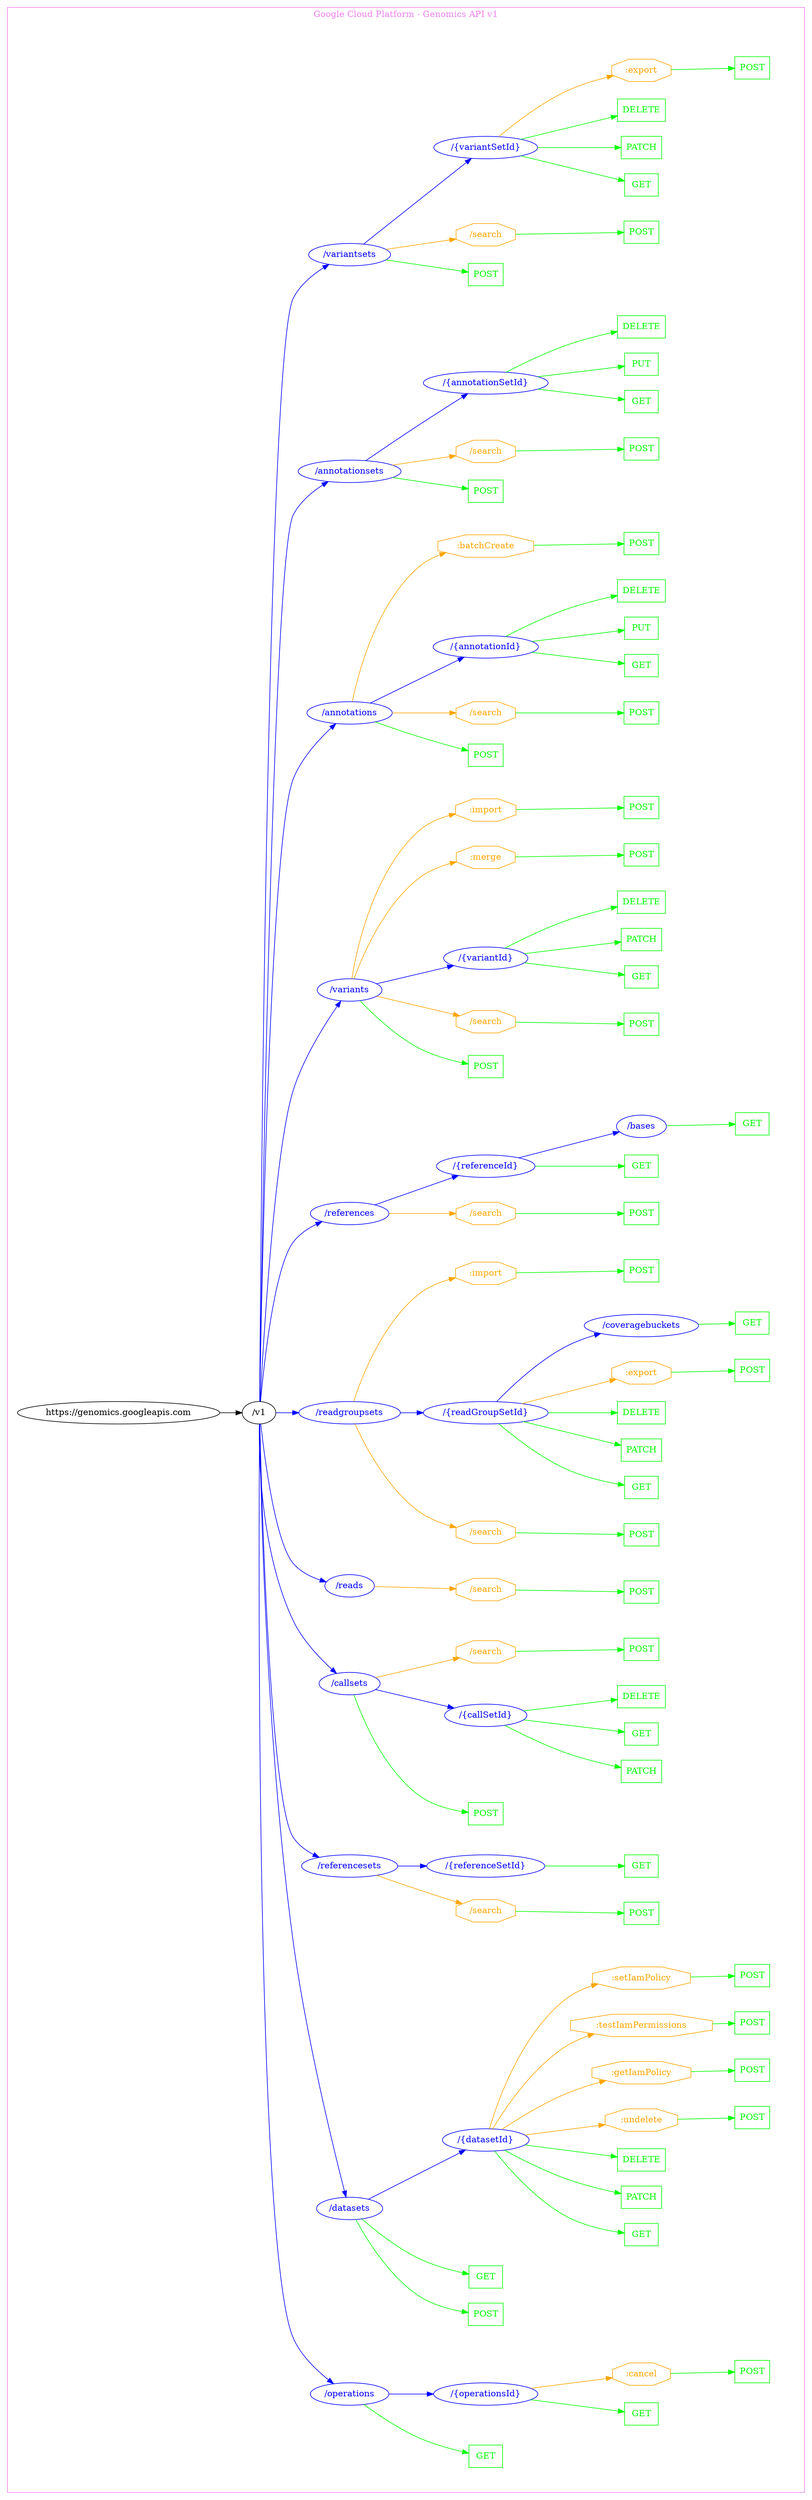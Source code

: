 digraph Cloud_Computing_REST_API {
rankdir="LR";
subgraph cluster_0 {
label="Google Cloud Platform - Genomics API v1"
color=violet
fontcolor=violet
subgraph cluster_1 {
label=""
color=white
fontcolor=white
node1 [label="https://genomics.googleapis.com", shape="ellipse", color="black", fontcolor="black"]
node1 -> node2 [color="black", fontcolor="black"]
subgraph cluster_2 {
label=""
color=white
fontcolor=white
node2 [label="/v1", shape="ellipse", color="black", fontcolor="black"]
node2 -> node3 [color="blue", fontcolor="blue"]
subgraph cluster_3 {
label=""
color=white
fontcolor=white
node3 [label="/operations", shape="ellipse", color="blue", fontcolor="blue"]
node3 -> node4 [color="green", fontcolor="green"]
subgraph cluster_4 {
label=""
color=white
fontcolor=white
node4 [label="GET", shape="box", color="green", fontcolor="green"]
}
node3 -> node5 [color="blue", fontcolor="blue"]
subgraph cluster_5 {
label=""
color=white
fontcolor=white
node5 [label="/{operationsId}", shape="ellipse", color="blue", fontcolor="blue"]
node5 -> node6 [color="green", fontcolor="green"]
subgraph cluster_6 {
label=""
color=white
fontcolor=white
node6 [label="GET", shape="box", color="green", fontcolor="green"]
}
node5 -> node7 [color="orange", fontcolor="orange"]
subgraph cluster_7 {
label=""
color=white
fontcolor=white
node7 [label=":cancel", shape="octagon", color="orange", fontcolor="orange"]
node7 -> node8 [color="green", fontcolor="green"]
subgraph cluster_8 {
label=""
color=white
fontcolor=white
node8 [label="POST", shape="box", color="green", fontcolor="green"]
}
}
}
}
node2 -> node9 [color="blue", fontcolor="blue"]
subgraph cluster_9 {
label=""
color=white
fontcolor=white
node9 [label="/datasets", shape="ellipse", color="blue", fontcolor="blue"]
node9 -> node10 [color="green", fontcolor="green"]
subgraph cluster_10 {
label=""
color=white
fontcolor=white
node10 [label="POST", shape="box", color="green", fontcolor="green"]
}
node9 -> node11 [color="green", fontcolor="green"]
subgraph cluster_11 {
label=""
color=white
fontcolor=white
node11 [label="GET", shape="box", color="green", fontcolor="green"]
}
node9 -> node12 [color="blue", fontcolor="blue"]
subgraph cluster_12 {
label=""
color=white
fontcolor=white
node12 [label="/{datasetId}", shape="ellipse", color="blue", fontcolor="blue"]
node12 -> node13 [color="green", fontcolor="green"]
subgraph cluster_13 {
label=""
color=white
fontcolor=white
node13 [label="GET", shape="box", color="green", fontcolor="green"]
}
node12 -> node14 [color="green", fontcolor="green"]
subgraph cluster_14 {
label=""
color=white
fontcolor=white
node14 [label="PATCH", shape="box", color="green", fontcolor="green"]
}
node12 -> node15 [color="green", fontcolor="green"]
subgraph cluster_15 {
label=""
color=white
fontcolor=white
node15 [label="DELETE", shape="box", color="green", fontcolor="green"]
}
node12 -> node16 [color="orange", fontcolor="orange"]
subgraph cluster_16 {
label=""
color=white
fontcolor=white
node16 [label=":undelete", shape="octagon", color="orange", fontcolor="orange"]
node16 -> node17 [color="green", fontcolor="green"]
subgraph cluster_17 {
label=""
color=white
fontcolor=white
node17 [label="POST", shape="box", color="green", fontcolor="green"]
}
}
node12 -> node18 [color="orange", fontcolor="orange"]
subgraph cluster_18 {
label=""
color=white
fontcolor=white
node18 [label=":getIamPolicy", shape="octagon", color="orange", fontcolor="orange"]
node18 -> node19 [color="green", fontcolor="green"]
subgraph cluster_19 {
label=""
color=white
fontcolor=white
node19 [label="POST", shape="box", color="green", fontcolor="green"]
}
}
node12 -> node20 [color="orange", fontcolor="orange"]
subgraph cluster_20 {
label=""
color=white
fontcolor=white
node20 [label=":testIamPermissions", shape="octagon", color="orange", fontcolor="orange"]
node20 -> node21 [color="green", fontcolor="green"]
subgraph cluster_21 {
label=""
color=white
fontcolor=white
node21 [label="POST", shape="box", color="green", fontcolor="green"]
}
}
node12 -> node22 [color="orange", fontcolor="orange"]
subgraph cluster_22 {
label=""
color=white
fontcolor=white
node22 [label=":setIamPolicy", shape="octagon", color="orange", fontcolor="orange"]
node22 -> node23 [color="green", fontcolor="green"]
subgraph cluster_23 {
label=""
color=white
fontcolor=white
node23 [label="POST", shape="box", color="green", fontcolor="green"]
}
}
}
}
node2 -> node24 [color="blue", fontcolor="blue"]
subgraph cluster_24 {
label=""
color=white
fontcolor=white
node24 [label="/referencesets", shape="ellipse", color="blue", fontcolor="blue"]
node24 -> node25 [color="orange", fontcolor="orange"]
subgraph cluster_25 {
label=""
color=white
fontcolor=white
node25 [label="/search", shape="octagon", color="orange", fontcolor="orange"]
node25 -> node26 [color="green", fontcolor="green"]
subgraph cluster_26 {
label=""
color=white
fontcolor=white
node26 [label="POST", shape="box", color="green", fontcolor="green"]
}
}
node24 -> node27 [color="blue", fontcolor="blue"]
subgraph cluster_27 {
label=""
color=white
fontcolor=white
node27 [label="/{referenceSetId}", shape="ellipse", color="blue", fontcolor="blue"]
node27 -> node28 [color="green", fontcolor="green"]
subgraph cluster_28 {
label=""
color=white
fontcolor=white
node28 [label="GET", shape="box", color="green", fontcolor="green"]
}
}
}
node2 -> node29 [color="blue", fontcolor="blue"]
subgraph cluster_29 {
label=""
color=white
fontcolor=white
node29 [label="/callsets", shape="ellipse", color="blue", fontcolor="blue"]
node29 -> node30 [color="green", fontcolor="green"]
subgraph cluster_30 {
label=""
color=white
fontcolor=white
node30 [label="POST", shape="box", color="green", fontcolor="green"]
}
node29 -> node31 [color="blue", fontcolor="blue"]
subgraph cluster_31 {
label=""
color=white
fontcolor=white
node31 [label="/{callSetId}", shape="ellipse", color="blue", fontcolor="blue"]
node31 -> node32 [color="green", fontcolor="green"]
subgraph cluster_32 {
label=""
color=white
fontcolor=white
node32 [label="PATCH", shape="box", color="green", fontcolor="green"]
}
node31 -> node33 [color="green", fontcolor="green"]
subgraph cluster_33 {
label=""
color=white
fontcolor=white
node33 [label="GET", shape="box", color="green", fontcolor="green"]
}
node31 -> node34 [color="green", fontcolor="green"]
subgraph cluster_34 {
label=""
color=white
fontcolor=white
node34 [label="DELETE", shape="box", color="green", fontcolor="green"]
}
}
node29 -> node35 [color="orange", fontcolor="orange"]
subgraph cluster_35 {
label=""
color=white
fontcolor=white
node35 [label="/search", shape="octagon", color="orange", fontcolor="orange"]
node35 -> node36 [color="green", fontcolor="green"]
subgraph cluster_36 {
label=""
color=white
fontcolor=white
node36 [label="POST", shape="box", color="green", fontcolor="green"]
}
}
}
node2 -> node37 [color="blue", fontcolor="blue"]
subgraph cluster_37 {
label=""
color=white
fontcolor=white
node37 [label="/reads", shape="ellipse", color="blue", fontcolor="blue"]
node37 -> node38 [color="orange", fontcolor="orange"]
subgraph cluster_38 {
label=""
color=white
fontcolor=white
node38 [label="/search", shape="octagon", color="orange", fontcolor="orange"]
node38 -> node39 [color="green", fontcolor="green"]
subgraph cluster_39 {
label=""
color=white
fontcolor=white
node39 [label="POST", shape="box", color="green", fontcolor="green"]
}
}
}
node2 -> node40 [color="blue", fontcolor="blue"]
subgraph cluster_40 {
label=""
color=white
fontcolor=white
node40 [label="/readgroupsets", shape="ellipse", color="blue", fontcolor="blue"]
node40 -> node41 [color="orange", fontcolor="orange"]
subgraph cluster_41 {
label=""
color=white
fontcolor=white
node41 [label="/search", shape="octagon", color="orange", fontcolor="orange"]
node41 -> node42 [color="green", fontcolor="green"]
subgraph cluster_42 {
label=""
color=white
fontcolor=white
node42 [label="POST", shape="box", color="green", fontcolor="green"]
}
}
node40 -> node43 [color="blue", fontcolor="blue"]
subgraph cluster_43 {
label=""
color=white
fontcolor=white
node43 [label="/{readGroupSetId}", shape="ellipse", color="blue", fontcolor="blue"]
node43 -> node44 [color="green", fontcolor="green"]
subgraph cluster_44 {
label=""
color=white
fontcolor=white
node44 [label="GET", shape="box", color="green", fontcolor="green"]
}
node43 -> node45 [color="green", fontcolor="green"]
subgraph cluster_45 {
label=""
color=white
fontcolor=white
node45 [label="PATCH", shape="box", color="green", fontcolor="green"]
}
node43 -> node46 [color="green", fontcolor="green"]
subgraph cluster_46 {
label=""
color=white
fontcolor=white
node46 [label="DELETE", shape="box", color="green", fontcolor="green"]
}
node43 -> node47 [color="orange", fontcolor="orange"]
subgraph cluster_47 {
label=""
color=white
fontcolor=white
node47 [label=":export", shape="octagon", color="orange", fontcolor="orange"]
node47 -> node48 [color="green", fontcolor="green"]
subgraph cluster_48 {
label=""
color=white
fontcolor=white
node48 [label="POST", shape="box", color="green", fontcolor="green"]
}
}
node43 -> node49 [color="blue", fontcolor="blue"]
subgraph cluster_49 {
label=""
color=white
fontcolor=white
node49 [label="/coveragebuckets", shape="ellipse", color="blue", fontcolor="blue"]
node49 -> node50 [color="green", fontcolor="green"]
subgraph cluster_50 {
label=""
color=white
fontcolor=white
node50 [label="GET", shape="box", color="green", fontcolor="green"]
}
}
}
node40 -> node51 [color="orange", fontcolor="orange"]
subgraph cluster_51 {
label=""
color=white
fontcolor=white
node51 [label=":import", shape="octagon", color="orange", fontcolor="orange"]
node51 -> node52 [color="green", fontcolor="green"]
subgraph cluster_52 {
label=""
color=white
fontcolor=white
node52 [label="POST", shape="box", color="green", fontcolor="green"]
}
}
}
node2 -> node53 [color="blue", fontcolor="blue"]
subgraph cluster_53 {
label=""
color=white
fontcolor=white
node53 [label="/references", shape="ellipse", color="blue", fontcolor="blue"]
node53 -> node54 [color="orange", fontcolor="orange"]
subgraph cluster_54 {
label=""
color=white
fontcolor=white
node54 [label="/search", shape="octagon", color="orange", fontcolor="orange"]
node54 -> node55 [color="green", fontcolor="green"]
subgraph cluster_55 {
label=""
color=white
fontcolor=white
node55 [label="POST", shape="box", color="green", fontcolor="green"]
}
}
node53 -> node56 [color="blue", fontcolor="blue"]
subgraph cluster_56 {
label=""
color=white
fontcolor=white
node56 [label="/{referenceId}", shape="ellipse", color="blue", fontcolor="blue"]
node56 -> node57 [color="green", fontcolor="green"]
subgraph cluster_57 {
label=""
color=white
fontcolor=white
node57 [label="GET", shape="box", color="green", fontcolor="green"]
}
node56 -> node58 [color="blue", fontcolor="blue"]
subgraph cluster_58 {
label=""
color=white
fontcolor=white
node58 [label="/bases", shape="ellipse", color="blue", fontcolor="blue"]
node58 -> node59 [color="green", fontcolor="green"]
subgraph cluster_59 {
label=""
color=white
fontcolor=white
node59 [label="GET", shape="box", color="green", fontcolor="green"]
}
}
}
}
node2 -> node60 [color="blue", fontcolor="blue"]
subgraph cluster_60 {
label=""
color=white
fontcolor=white
node60 [label="/variants", shape="ellipse", color="blue", fontcolor="blue"]
node60 -> node61 [color="green", fontcolor="green"]
subgraph cluster_61 {
label=""
color=white
fontcolor=white
node61 [label="POST", shape="box", color="green", fontcolor="green"]
}
node60 -> node62 [color="orange", fontcolor="orange"]
subgraph cluster_62 {
label=""
color=white
fontcolor=white
node62 [label="/search", shape="octagon", color="orange", fontcolor="orange"]
node62 -> node63 [color="green", fontcolor="green"]
subgraph cluster_63 {
label=""
color=white
fontcolor=white
node63 [label="POST", shape="box", color="green", fontcolor="green"]
}
}
node60 -> node64 [color="blue", fontcolor="blue"]
subgraph cluster_64 {
label=""
color=white
fontcolor=white
node64 [label="/{variantId}", shape="ellipse", color="blue", fontcolor="blue"]
node64 -> node65 [color="green", fontcolor="green"]
subgraph cluster_65 {
label=""
color=white
fontcolor=white
node65 [label="GET", shape="box", color="green", fontcolor="green"]
}
node64 -> node66 [color="green", fontcolor="green"]
subgraph cluster_66 {
label=""
color=white
fontcolor=white
node66 [label="PATCH", shape="box", color="green", fontcolor="green"]
}
node64 -> node67 [color="green", fontcolor="green"]
subgraph cluster_67 {
label=""
color=white
fontcolor=white
node67 [label="DELETE", shape="box", color="green", fontcolor="green"]
}
}
node60 -> node68 [color="orange", fontcolor="orange"]
subgraph cluster_68 {
label=""
color=white
fontcolor=white
node68 [label=":merge", shape="octagon", color="orange", fontcolor="orange"]
node68 -> node69 [color="green", fontcolor="green"]
subgraph cluster_69 {
label=""
color=white
fontcolor=white
node69 [label="POST", shape="box", color="green", fontcolor="green"]
}
}
node60 -> node70 [color="orange", fontcolor="orange"]
subgraph cluster_70 {
label=""
color=white
fontcolor=white
node70 [label=":import", shape="octagon", color="orange", fontcolor="orange"]
node70 -> node71 [color="green", fontcolor="green"]
subgraph cluster_71 {
label=""
color=white
fontcolor=white
node71 [label="POST", shape="box", color="green", fontcolor="green"]
}
}
}
node2 -> node72 [color="blue", fontcolor="blue"]
subgraph cluster_72 {
label=""
color=white
fontcolor=white
node72 [label="/annotations", shape="ellipse", color="blue", fontcolor="blue"]
node72 -> node73 [color="green", fontcolor="green"]
subgraph cluster_73 {
label=""
color=white
fontcolor=white
node73 [label="POST", shape="box", color="green", fontcolor="green"]
}
node72 -> node74 [color="orange", fontcolor="orange"]
subgraph cluster_74 {
label=""
color=white
fontcolor=white
node74 [label="/search", shape="octagon", color="orange", fontcolor="orange"]
node74 -> node75 [color="green", fontcolor="green"]
subgraph cluster_75 {
label=""
color=white
fontcolor=white
node75 [label="POST", shape="box", color="green", fontcolor="green"]
}
}
node72 -> node76 [color="blue", fontcolor="blue"]
subgraph cluster_76 {
label=""
color=white
fontcolor=white
node76 [label="/{annotationId}", shape="ellipse", color="blue", fontcolor="blue"]
node76 -> node77 [color="green", fontcolor="green"]
subgraph cluster_77 {
label=""
color=white
fontcolor=white
node77 [label="GET", shape="box", color="green", fontcolor="green"]
}
node76 -> node78 [color="green", fontcolor="green"]
subgraph cluster_78 {
label=""
color=white
fontcolor=white
node78 [label="PUT", shape="box", color="green", fontcolor="green"]
}
node76 -> node79 [color="green", fontcolor="green"]
subgraph cluster_79 {
label=""
color=white
fontcolor=white
node79 [label="DELETE", shape="box", color="green", fontcolor="green"]
}
}
node72 -> node80 [color="orange", fontcolor="orange"]
subgraph cluster_80 {
label=""
color=white
fontcolor=white
node80 [label=":batchCreate", shape="octagon", color="orange", fontcolor="orange"]
node80 -> node81 [color="green", fontcolor="green"]
subgraph cluster_81 {
label=""
color=white
fontcolor=white
node81 [label="POST", shape="box", color="green", fontcolor="green"]
}
}
}
node2 -> node82 [color="blue", fontcolor="blue"]
subgraph cluster_82 {
label=""
color=white
fontcolor=white
node82 [label="/annotationsets", shape="ellipse", color="blue", fontcolor="blue"]
node82 -> node83 [color="green", fontcolor="green"]
subgraph cluster_83 {
label=""
color=white
fontcolor=white
node83 [label="POST", shape="box", color="green", fontcolor="green"]
}
node82 -> node84 [color="orange", fontcolor="orange"]
subgraph cluster_84 {
label=""
color=white
fontcolor=white
node84 [label="/search", shape="octagon", color="orange", fontcolor="orange"]
node84 -> node85 [color="green", fontcolor="green"]
subgraph cluster_85 {
label=""
color=white
fontcolor=white
node85 [label="POST", shape="box", color="green", fontcolor="green"]
}
}
node82 -> node86 [color="blue", fontcolor="blue"]
subgraph cluster_86 {
label=""
color=white
fontcolor=white
node86 [label="/{annotationSetId}", shape="ellipse", color="blue", fontcolor="blue"]
node86 -> node87 [color="green", fontcolor="green"]
subgraph cluster_87 {
label=""
color=white
fontcolor=white
node87 [label="GET", shape="box", color="green", fontcolor="green"]
}
node86 -> node88 [color="green", fontcolor="green"]
subgraph cluster_88 {
label=""
color=white
fontcolor=white
node88 [label="PUT", shape="box", color="green", fontcolor="green"]
}
node86 -> node89 [color="green", fontcolor="green"]
subgraph cluster_89 {
label=""
color=white
fontcolor=white
node89 [label="DELETE", shape="box", color="green", fontcolor="green"]
}
}
}
node2 -> node90 [color="blue", fontcolor="blue"]
subgraph cluster_90 {
label=""
color=white
fontcolor=white
node90 [label="/variantsets", shape="ellipse", color="blue", fontcolor="blue"]
node90 -> node91 [color="green", fontcolor="green"]
subgraph cluster_91 {
label=""
color=white
fontcolor=white
node91 [label="POST", shape="box", color="green", fontcolor="green"]
}
node90 -> node92 [color="orange", fontcolor="orange"]
subgraph cluster_92 {
label=""
color=white
fontcolor=white
node92 [label="/search", shape="octagon", color="orange", fontcolor="orange"]
node92 -> node93 [color="green", fontcolor="green"]
subgraph cluster_93 {
label=""
color=white
fontcolor=white
node93 [label="POST", shape="box", color="green", fontcolor="green"]
}
}
node90 -> node94 [color="blue", fontcolor="blue"]
subgraph cluster_94 {
label=""
color=white
fontcolor=white
node94 [label="/{variantSetId}", shape="ellipse", color="blue", fontcolor="blue"]
node94 -> node95 [color="green", fontcolor="green"]
subgraph cluster_95 {
label=""
color=white
fontcolor=white
node95 [label="GET", shape="box", color="green", fontcolor="green"]
}
node94 -> node96 [color="green", fontcolor="green"]
subgraph cluster_96 {
label=""
color=white
fontcolor=white
node96 [label="PATCH", shape="box", color="green", fontcolor="green"]
}
node94 -> node97 [color="green", fontcolor="green"]
subgraph cluster_97 {
label=""
color=white
fontcolor=white
node97 [label="DELETE", shape="box", color="green", fontcolor="green"]
}
node94 -> node98 [color="orange", fontcolor="orange"]
subgraph cluster_98 {
label=""
color=white
fontcolor=white
node98 [label=":export", shape="octagon", color="orange", fontcolor="orange"]
node98 -> node99 [color="green", fontcolor="green"]
subgraph cluster_99 {
label=""
color=white
fontcolor=white
node99 [label="POST", shape="box", color="green", fontcolor="green"]
}
}
}
}
}
}
}
}
